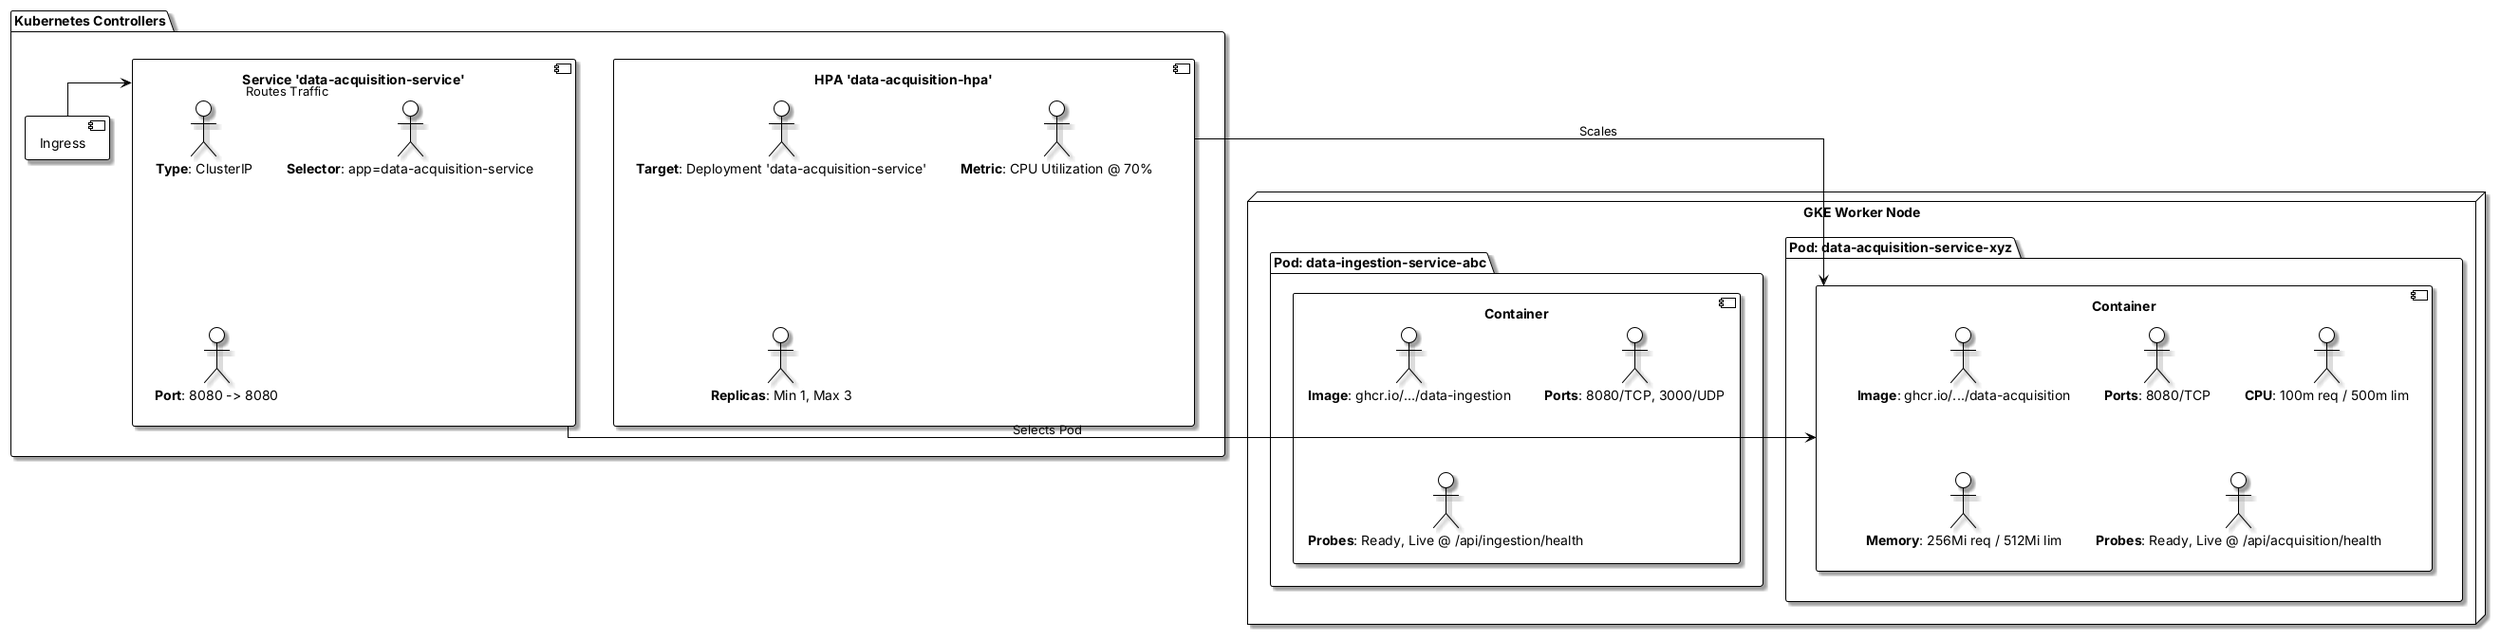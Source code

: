 @startuml
!theme plain
skinparam node {
    roundCorner 20
}
skinparam shadowing true
skinparam defaultFontName "Inter"
skinparam linetype ortho

node "GKE Worker Node" {
    package "Pod: data-acquisition-service-xyz" {
        component "Container" as C_ACQ {
            "**Image**: ghcr.io/.../data-acquisition"
            "**Ports**: 8080/TCP"
            "**CPU**: 100m req / 500m lim"
            "**Memory**: 256Mi req / 512Mi lim"
            "**Probes**: Ready, Live @ /api/acquisition/health"
        }
    }

    package "Pod: data-ingestion-service-abc" {
        component "Container" as C_ING {
            "**Image**: ghcr.io/.../data-ingestion"
            "**Ports**: 8080/TCP, 3000/UDP"
            "**CPU**: 100m req / 500m lim"
            "**Memory**: 256Mi req / 512Mi lim"
            "**Probes**: Ready, Live @ /api/ingestion/health"
        }
    }
}

package "Kubernetes Controllers" {
    component "HPA 'data-acquisition-hpa'" as HPA_ACQ {
        "**Target**: Deployment 'data-acquisition-service'"
        "**Metric**: CPU Utilization @ 70%"
        "**Replicas**: Min 1, Max 3"
    }
    component "Service 'data-acquisition-service'" as SVC_ACQ {
        "**Type**: ClusterIP"
        "**Selector**: app=data-acquisition-service"
        "**Port**: 8080 -> 8080"
    }
    component "Ingress" as ING_CTRL
}

HPA_ACQ -up-> C_ACQ : Scales
ING_CTRL -right-> SVC_ACQ : Routes Traffic
SVC_ACQ -down-> C_ACQ : Selects Pod

@enduml